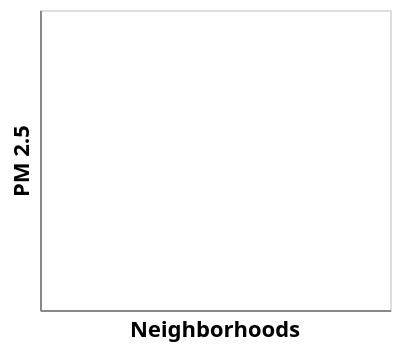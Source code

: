 {
    "$schema": "https://vega.github.io/schema/vega/v5.json",
    "description": "A simple bar chart with named data.",
    "autosize": {"type": "fit-x", "contains": "padding"},
    "background": "white",
    "padding": 5,
    "height": 150,
    "style": "cell",
    "data": [
      {"name": "nyccasData"},
      {
        "name": "data_0",
        "source": "nyccasData",
        "transform": [
          {
            "type": "filter",
            "expr": "isValid(datum[\"Avg_annavg_PM25\"]) && isFinite(+datum[\"Avg_annavg_PM25\"])"
          }
        ]
      }
    ],
    "signals": [
      {
        "name": "width",
        "init": "isFinite(containerSize()[0]) ? containerSize()[0] : 200",
        "on": [
          {
            "update": "isFinite(containerSize()[0]) ? containerSize()[0] : 200",
            "events": "window:resize"
          }
        ]
      },
      {
        "name": "unit",
        "value": {},
        "on": [
          {"events": "mousemove", "update": "isTuple(group()) ? group() : unit"}
        ]
      },
      {
        "name": "selectNTA",
        "value": ""
      }
    ],
    "marks": [
      {
        "name": "marks",
        "type": "rect",
        "style": ["bar"],
        "interactive": true,
        "from": {"data": "data_0"},
        "encode": {
          "update": {
            "fill": [{
                "test": "datum.NTACode==selectNTA",
                "value": "orange"
            },
                {"value": "grey"}
            ],
            "tooltip": {
              "signal": "{\"PM 2.5\": format(datum[\"Avg_annavg_PM25\"], \".1f\"), \"Neighborhood\": ''+datum[\"GEONAME\"]}"
            },
            "x": {"scale": "x", "field": "GEOCODE"},
            "width": {"scale": "x", "band": true},
            "y": {"scale": "y", "field": "Avg_annavg_PM25"},
            "y2": {"scale": "y", "value": 0}
          }
        }
      }
    ],
    "scales": [
      {
        "name": "x",
        "type": "band",
        "domain": {
          "data": "data_0",
          "field": "GEOCODE",
          "sort": {"op": "mean", "field": "Avg_annavg_PM25"}
        },
        "range": [0, {"signal": "width"}],
        "paddingInner": 0,
        "paddingOuter": 0
      },
      {
        "name": "y",
        "type": "linear",
        "domain": {"data": "data_0", "field": "Avg_annavg_PM25"},
        "range": [{"signal": "height"}, 0],
        "nice": true,
        "zero": true
      }
    ],
    "axes": [
      {
        "scale": "y",
        "orient": "left",
        "gridScale": "x",
        "grid": true,
        "tickCount": {"signal": "ceil(height/40)"},
        "domain": false,
        "labels": false,
        "maxExtent": 0,
        "minExtent": 0,
        "ticks": false,
        "zindex": 0
      },
      {
        "scale": "y",
        "orient": "left",
        "grid": false,
        "title": "PM 2.5",
        "labelOverlap": true,
        "tickCount": {"signal": "ceil(height/40)"},
        "zindex": 0
      },
      {
        "scale": "x",
        "orient": "bottom",
        "grid": false,
        "title": "Neighborhoods",
        "labels": false,
        "ticks": false,
        "labelOverlap": false,
        "zindex": 0
      }
    ]
  }